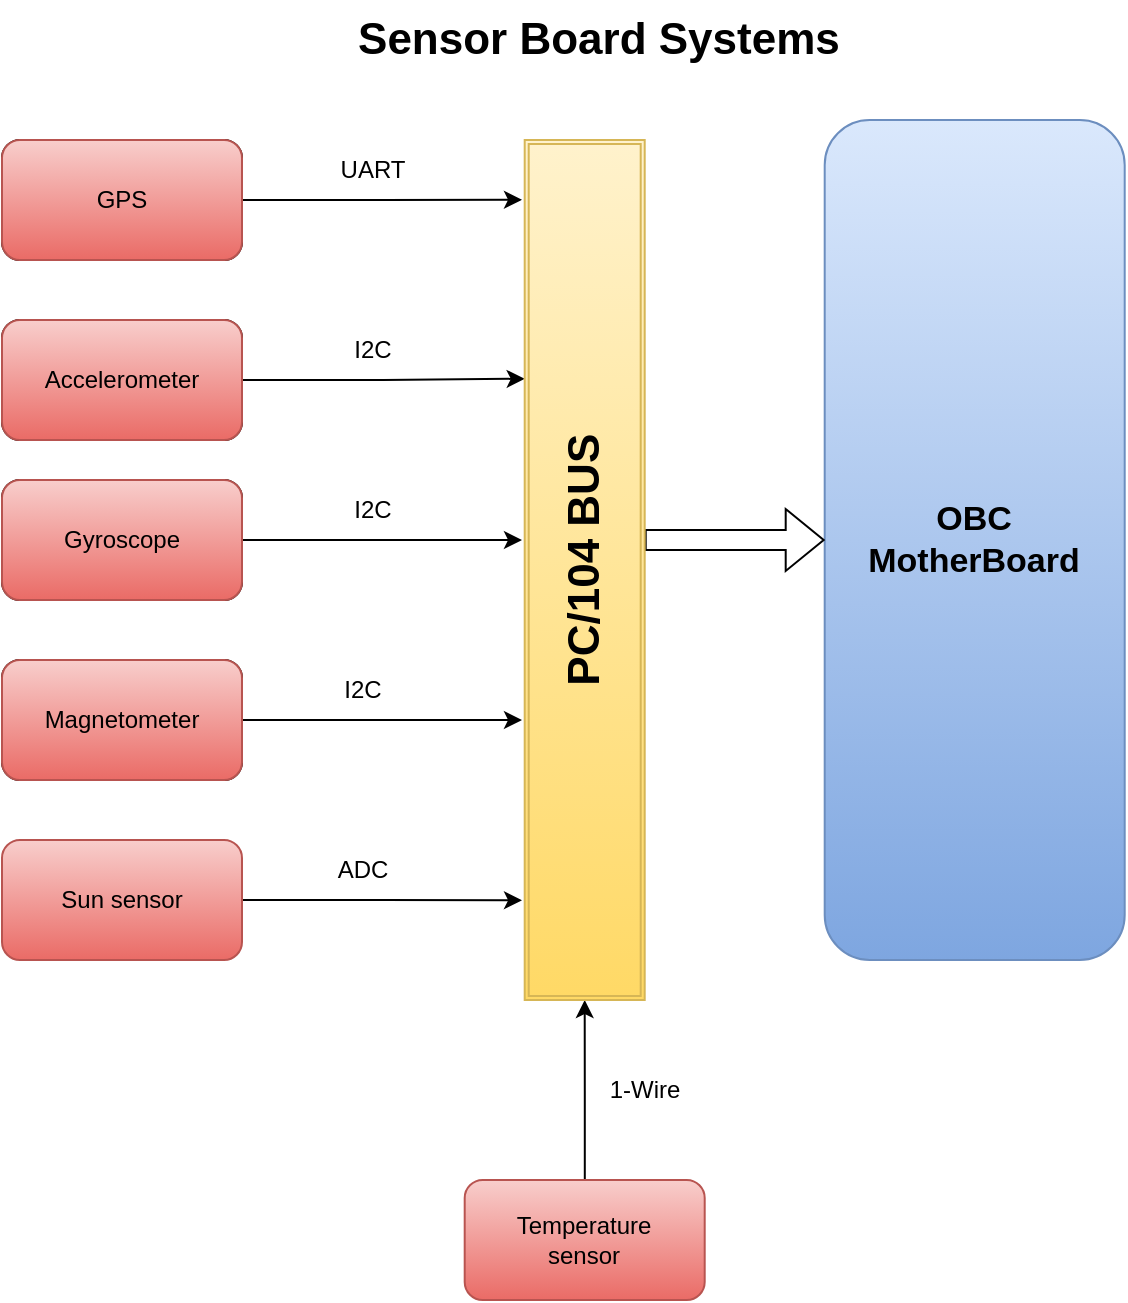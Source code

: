<mxfile version="20.8.16" type="device"><diagram name="Page-1" id="qUP8rVHxhPUJ4JMLGerU"><mxGraphModel dx="1292" dy="774" grid="1" gridSize="10" guides="1" tooltips="1" connect="1" arrows="1" fold="1" page="1" pageScale="1" pageWidth="850" pageHeight="1100" math="0" shadow="0"><root><mxCell id="0"/><mxCell id="1" parent="0"/><mxCell id="F-TneD5WxXbM77LTx7Ec-13" style="edgeStyle=orthogonalEdgeStyle;rounded=0;orthogonalLoop=1;jettySize=auto;html=1;entryX=0;entryY=0.095;entryDx=0;entryDy=0;entryPerimeter=0;" parent="1" source="F-TneD5WxXbM77LTx7Ec-2" edge="1"><mxGeometry relative="1" as="geometry"><mxPoint x="390" y="259.9" as="targetPoint"/></mxGeometry></mxCell><mxCell id="F-TneD5WxXbM77LTx7Ec-2" value="GPS" style="rounded=1;whiteSpace=wrap;html=1;" parent="1" vertex="1"><mxGeometry x="130" y="230" width="120" height="60" as="geometry"/></mxCell><mxCell id="F-TneD5WxXbM77LTx7Ec-12" style="edgeStyle=orthogonalEdgeStyle;rounded=0;orthogonalLoop=1;jettySize=auto;html=1;entryX=0.009;entryY=0.308;entryDx=0;entryDy=0;entryPerimeter=0;" parent="1" source="F-TneD5WxXbM77LTx7Ec-3" edge="1"><mxGeometry relative="1" as="geometry"><mxPoint x="391.35" y="349.36" as="targetPoint"/></mxGeometry></mxCell><mxCell id="F-TneD5WxXbM77LTx7Ec-3" value="Accelerometer" style="rounded=1;whiteSpace=wrap;html=1;" parent="1" vertex="1"><mxGeometry x="130" y="320" width="120" height="60" as="geometry"/></mxCell><mxCell id="F-TneD5WxXbM77LTx7Ec-11" style="edgeStyle=orthogonalEdgeStyle;rounded=0;orthogonalLoop=1;jettySize=auto;html=1;" parent="1" source="F-TneD5WxXbM77LTx7Ec-4" edge="1"><mxGeometry relative="1" as="geometry"><mxPoint x="390" y="430" as="targetPoint"/></mxGeometry></mxCell><mxCell id="F-TneD5WxXbM77LTx7Ec-4" value="Gyroscope" style="rounded=1;whiteSpace=wrap;html=1;" parent="1" vertex="1"><mxGeometry x="130" y="400" width="120" height="60" as="geometry"/></mxCell><mxCell id="F-TneD5WxXbM77LTx7Ec-10" style="edgeStyle=orthogonalEdgeStyle;rounded=0;orthogonalLoop=1;jettySize=auto;html=1;" parent="1" source="F-TneD5WxXbM77LTx7Ec-5" edge="1"><mxGeometry relative="1" as="geometry"><mxPoint x="390" y="520" as="targetPoint"/></mxGeometry></mxCell><mxCell id="F-TneD5WxXbM77LTx7Ec-5" value="Magnetometer" style="rounded=1;whiteSpace=wrap;html=1;" parent="1" vertex="1"><mxGeometry x="130" y="490" width="120" height="60" as="geometry"/></mxCell><mxCell id="F-TneD5WxXbM77LTx7Ec-9" style="edgeStyle=orthogonalEdgeStyle;rounded=0;orthogonalLoop=1;jettySize=auto;html=1;entryX=0;entryY=0.929;entryDx=0;entryDy=0;entryPerimeter=0;" parent="1" source="F-TneD5WxXbM77LTx7Ec-6" edge="1"><mxGeometry relative="1" as="geometry"><mxPoint x="390" y="610.18" as="targetPoint"/></mxGeometry></mxCell><mxCell id="F-TneD5WxXbM77LTx7Ec-6" value="Sun sensor" style="rounded=1;whiteSpace=wrap;html=1;fillColor=#f8cecc;gradientColor=#ea6b66;strokeColor=#b85450;" parent="1" vertex="1"><mxGeometry x="130" y="580" width="120" height="60" as="geometry"/></mxCell><mxCell id="F-TneD5WxXbM77LTx7Ec-8" value="" style="edgeStyle=orthogonalEdgeStyle;rounded=0;orthogonalLoop=1;jettySize=auto;html=1;" parent="1" source="F-TneD5WxXbM77LTx7Ec-7" edge="1"><mxGeometry relative="1" as="geometry"><mxPoint x="421.35" y="660" as="targetPoint"/></mxGeometry></mxCell><mxCell id="F-TneD5WxXbM77LTx7Ec-7" value="Temperature &lt;br&gt;sensor" style="rounded=1;whiteSpace=wrap;html=1;fillColor=#f8cecc;gradientColor=#ea6b66;strokeColor=#b85450;" parent="1" vertex="1"><mxGeometry x="361.35" y="750" width="120" height="60" as="geometry"/></mxCell><mxCell id="F-TneD5WxXbM77LTx7Ec-14" value="UART" style="text;html=1;align=center;verticalAlign=middle;resizable=0;points=[];autosize=1;strokeColor=none;fillColor=none;" parent="1" vertex="1"><mxGeometry x="285" y="230" width="60" height="30" as="geometry"/></mxCell><mxCell id="F-TneD5WxXbM77LTx7Ec-15" value="I2C" style="text;html=1;align=center;verticalAlign=middle;resizable=0;points=[];autosize=1;strokeColor=none;fillColor=none;" parent="1" vertex="1"><mxGeometry x="295" y="320" width="40" height="30" as="geometry"/></mxCell><mxCell id="F-TneD5WxXbM77LTx7Ec-16" value="I2C" style="text;html=1;align=center;verticalAlign=middle;resizable=0;points=[];autosize=1;strokeColor=none;fillColor=none;" parent="1" vertex="1"><mxGeometry x="295" y="400" width="40" height="30" as="geometry"/></mxCell><mxCell id="F-TneD5WxXbM77LTx7Ec-17" value="I2C" style="text;html=1;align=center;verticalAlign=middle;resizable=0;points=[];autosize=1;strokeColor=none;fillColor=none;" parent="1" vertex="1"><mxGeometry x="290" y="490" width="40" height="30" as="geometry"/></mxCell><mxCell id="F-TneD5WxXbM77LTx7Ec-18" value="1-Wire&lt;br&gt;" style="text;html=1;align=center;verticalAlign=middle;resizable=0;points=[];autosize=1;strokeColor=none;fillColor=none;" parent="1" vertex="1"><mxGeometry x="421.35" y="690" width="60" height="30" as="geometry"/></mxCell><mxCell id="F-TneD5WxXbM77LTx7Ec-19" value="ADC" style="text;html=1;align=center;verticalAlign=middle;resizable=0;points=[];autosize=1;strokeColor=none;fillColor=none;" parent="1" vertex="1"><mxGeometry x="285" y="580" width="50" height="30" as="geometry"/></mxCell><mxCell id="ZftsjSQA-UcTxDoht9Fa-1" value="Sensor Board Systems&amp;nbsp;" style="text;strokeColor=none;fillColor=none;html=1;fontSize=22;fontStyle=1;verticalAlign=middle;align=center;" vertex="1" parent="1"><mxGeometry x="381.35" y="160" width="100" height="40" as="geometry"/></mxCell><mxCell id="ZftsjSQA-UcTxDoht9Fa-2" value="Accelerometer" style="rounded=1;whiteSpace=wrap;html=1;fillColor=#f8cecc;gradientColor=#ea6b66;strokeColor=#b85450;" vertex="1" parent="1"><mxGeometry x="130" y="320" width="120" height="60" as="geometry"/></mxCell><mxCell id="ZftsjSQA-UcTxDoht9Fa-3" value="GPS" style="rounded=1;whiteSpace=wrap;html=1;fillColor=#f8cecc;gradientColor=#ea6b66;strokeColor=#b85450;" vertex="1" parent="1"><mxGeometry x="130" y="230" width="120" height="60" as="geometry"/></mxCell><mxCell id="ZftsjSQA-UcTxDoht9Fa-4" value="Gyroscope" style="rounded=1;whiteSpace=wrap;html=1;fillColor=#f8cecc;gradientColor=#ea6b66;strokeColor=#b85450;" vertex="1" parent="1"><mxGeometry x="130" y="400" width="120" height="60" as="geometry"/></mxCell><mxCell id="ZftsjSQA-UcTxDoht9Fa-5" value="Magnetometer" style="rounded=1;whiteSpace=wrap;html=1;fillColor=#f8cecc;gradientColor=#ea6b66;strokeColor=#b85450;" vertex="1" parent="1"><mxGeometry x="130" y="490" width="120" height="60" as="geometry"/></mxCell><mxCell id="ZftsjSQA-UcTxDoht9Fa-6" value="&lt;b style=&quot;font-size: 17px;&quot;&gt;OBC &lt;br&gt;MotherBoard&lt;/b&gt;" style="rounded=1;whiteSpace=wrap;html=1;fillColor=#dae8fc;gradientColor=#7ea6e0;strokeColor=#6c8ebf;" vertex="1" parent="1"><mxGeometry x="541.35" y="220" width="150" height="420" as="geometry"/></mxCell><mxCell id="ZftsjSQA-UcTxDoht9Fa-7" value="" style="shape=flexArrow;endArrow=classic;html=1;rounded=0;fontSize=22;entryX=0;entryY=0.5;entryDx=0;entryDy=0;" edge="1" parent="1" target="ZftsjSQA-UcTxDoht9Fa-6"><mxGeometry width="50" height="50" relative="1" as="geometry"><mxPoint x="451.35" y="430" as="sourcePoint"/><mxPoint x="501.35" y="460" as="targetPoint"/></mxGeometry></mxCell><mxCell id="ZftsjSQA-UcTxDoht9Fa-9" value="" style="shape=ext;double=1;rounded=0;whiteSpace=wrap;html=1;fontSize=22;align=right;fillColor=#fff2cc;gradientColor=#ffd966;strokeColor=#d6b656;" vertex="1" parent="1"><mxGeometry x="391.35" y="230" width="60" height="430" as="geometry"/></mxCell><mxCell id="ZftsjSQA-UcTxDoht9Fa-10" value="&lt;b&gt;PC/104 BUS&lt;br&gt;&lt;/b&gt;" style="text;html=1;align=center;verticalAlign=middle;resizable=0;points=[];autosize=1;strokeColor=none;fillColor=none;fontSize=22;rotation=-90;" vertex="1" parent="1"><mxGeometry x="346.35" y="420" width="150" height="40" as="geometry"/></mxCell></root></mxGraphModel></diagram></mxfile>